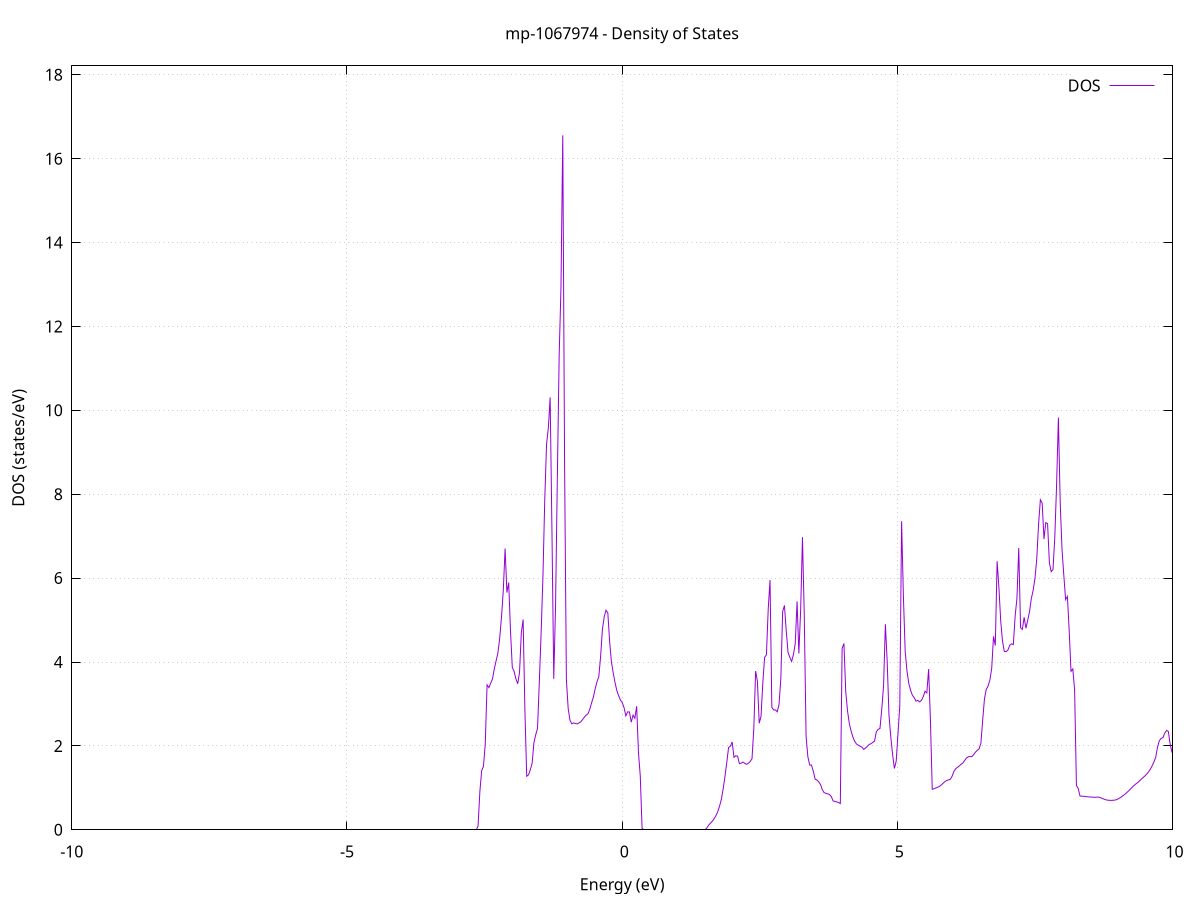 set title 'mp-1067974 - Density of States'
set xlabel 'Energy (eV)'
set ylabel 'DOS (states/eV)'
set grid
set xrange [-10:10]
set yrange [0:18.213]
set xzeroaxis lt -1
set terminal png size 800,600
set output 'mp-1067974_dos_gnuplot.png'
plot '-' using 1:2 with lines title 'DOS'
-48.038900 0.000000
-48.006100 0.000000
-47.973400 0.000000
-47.940600 0.000000
-47.907900 0.000000
-47.875100 0.000000
-47.842400 0.000000
-47.809600 0.000000
-47.776900 0.000000
-47.744100 0.000000
-47.711400 0.000000
-47.678600 0.000000
-47.645900 0.000000
-47.613100 0.000000
-47.580400 0.000000
-47.547600 0.000000
-47.514900 0.000000
-47.482200 0.000000
-47.449400 0.000000
-47.416700 0.000000
-47.383900 0.000000
-47.351200 0.000000
-47.318400 0.000000
-47.285700 0.000000
-47.252900 0.000000
-47.220200 0.000000
-47.187400 0.000000
-47.154700 0.000000
-47.121900 0.000000
-47.089200 0.000000
-47.056400 0.000000
-47.023700 0.000000
-46.990900 0.000000
-46.958200 0.000000
-46.925400 0.000000
-46.892700 0.000000
-46.859900 0.000000
-46.827200 0.000000
-46.794500 0.000000
-46.761700 0.000000
-46.729000 0.000000
-46.696200 0.000000
-46.663500 0.000000
-46.630700 0.000000
-46.598000 0.000000
-46.565200 0.000000
-46.532500 0.000000
-46.499700 0.000000
-46.467000 0.000000
-46.434200 0.000000
-46.401500 0.000000
-46.368700 0.000000
-46.336000 0.000000
-46.303200 0.000000
-46.270500 0.000000
-46.237700 0.000000
-46.205000 0.000000
-46.172200 0.000000
-46.139500 0.000000
-46.106800 0.000000
-46.074000 0.000000
-46.041300 0.000000
-46.008500 0.000000
-45.975800 0.000000
-45.943000 0.000000
-45.910300 0.000000
-45.877500 0.000000
-45.844800 0.000000
-45.812000 0.000000
-45.779300 0.000000
-45.746500 0.000000
-45.713800 0.000000
-45.681000 0.000000
-45.648300 0.000000
-45.615500 0.000000
-45.582800 0.000000
-45.550000 0.000000
-45.517300 0.000000
-45.484600 0.000000
-45.451800 0.000000
-45.419100 0.000000
-45.386300 0.000000
-45.353600 0.000000
-45.320800 0.000000
-45.288100 0.000000
-45.255300 0.000000
-45.222600 0.000000
-45.189800 0.000000
-45.157100 0.000000
-45.124300 0.000000
-45.091600 0.000000
-45.058800 10.025800
-45.026100 15.342200
-44.993300 30.755200
-44.960600 919.471900
-44.927800 0.000000
-44.895100 0.000000
-44.862300 0.000000
-44.829600 0.000000
-44.796900 0.000000
-44.764100 0.000000
-44.731400 0.000000
-44.698600 0.000000
-44.665900 0.000000
-44.633100 0.000000
-44.600400 0.000000
-44.567600 0.000000
-44.534900 0.000000
-44.502100 0.000000
-44.469400 0.000000
-44.436600 0.000000
-44.403900 0.000000
-44.371100 0.000000
-44.338400 0.000000
-44.305600 0.000000
-44.272900 0.000000
-44.240100 0.000000
-44.207400 0.000000
-44.174600 0.000000
-44.141900 0.000000
-44.109200 0.000000
-44.076400 0.000000
-44.043700 0.000000
-44.010900 0.000000
-43.978200 0.000000
-43.945400 0.000000
-43.912700 0.000000
-43.879900 0.000000
-43.847200 0.000000
-43.814400 0.000000
-43.781700 0.000000
-43.748900 0.000000
-43.716200 0.000000
-43.683400 0.000000
-43.650700 0.000000
-43.617900 0.000000
-43.585200 0.000000
-43.552400 0.000000
-43.519700 0.000000
-43.486900 0.000000
-43.454200 0.000000
-43.421500 0.000000
-43.388700 0.000000
-43.356000 0.000000
-43.323200 0.000000
-43.290500 0.000000
-43.257700 0.000000
-43.225000 0.000000
-43.192200 0.000000
-43.159500 0.000000
-43.126700 0.000000
-43.094000 0.000000
-43.061200 0.000000
-43.028500 0.000000
-42.995700 0.000000
-42.963000 0.000000
-42.930200 0.000000
-42.897500 0.000000
-42.864700 0.000000
-42.832000 0.000000
-42.799200 0.000000
-42.766500 0.000000
-42.733800 0.000000
-42.701000 0.000000
-42.668300 0.000000
-42.635500 0.000000
-42.602800 0.000000
-42.570000 0.000000
-42.537300 0.000000
-42.504500 0.000000
-42.471800 0.000000
-42.439000 0.000000
-42.406300 0.000000
-42.373500 0.000000
-42.340800 0.000000
-42.308000 0.000000
-42.275300 0.000000
-42.242500 0.000000
-42.209800 0.000000
-42.177000 0.000000
-42.144300 0.000000
-42.111500 0.000000
-42.078800 0.000000
-42.046100 0.000000
-42.013300 0.000000
-41.980600 0.000000
-41.947800 0.000000
-41.915100 0.000000
-41.882300 0.000000
-41.849600 0.000000
-41.816800 0.000000
-41.784100 0.000000
-41.751300 0.000000
-41.718600 0.000000
-41.685800 0.000000
-41.653100 0.000000
-41.620300 0.000000
-41.587600 0.000000
-41.554800 0.000000
-41.522100 0.000000
-41.489300 0.000000
-41.456600 0.000000
-41.423900 0.000000
-41.391100 0.000000
-41.358400 0.000000
-41.325600 0.000000
-41.292900 0.000000
-41.260100 0.000000
-41.227400 0.000000
-41.194600 0.000000
-41.161900 0.000000
-41.129100 0.000000
-41.096400 0.000000
-41.063600 0.000000
-41.030900 0.000000
-40.998100 0.000000
-40.965400 0.000000
-40.932600 0.000000
-40.899900 0.000000
-40.867100 0.000000
-40.834400 0.000000
-40.801600 0.000000
-40.768900 0.000000
-40.736200 0.000000
-40.703400 0.000000
-40.670700 0.000000
-40.637900 0.000000
-40.605200 0.000000
-40.572400 0.000000
-40.539700 0.000000
-40.506900 0.000000
-40.474200 0.000000
-40.441400 0.000000
-40.408700 0.000000
-40.375900 0.000000
-40.343200 0.000000
-40.310400 0.000000
-40.277700 0.000000
-40.244900 0.000000
-40.212200 0.000000
-40.179400 0.000000
-40.146700 0.000000
-40.113900 0.000000
-40.081200 0.000000
-40.048500 0.000000
-40.015700 0.000000
-39.983000 0.000000
-39.950200 0.000000
-39.917500 0.000000
-39.884700 0.000000
-39.852000 0.000000
-39.819200 0.000000
-39.786500 0.000000
-39.753700 0.000000
-39.721000 0.000000
-39.688200 0.000000
-39.655500 0.000000
-39.622700 0.000000
-39.590000 0.000000
-39.557200 0.000000
-39.524500 0.000000
-39.491700 0.000000
-39.459000 0.000000
-39.426200 0.000000
-39.393500 0.000000
-39.360800 0.000000
-39.328000 0.000000
-39.295300 0.000000
-39.262500 0.000000
-39.229800 0.000000
-39.197000 0.000000
-39.164300 0.000000
-39.131500 0.000000
-39.098800 0.000000
-39.066000 0.000000
-39.033300 0.000000
-39.000500 0.000000
-38.967800 0.000000
-38.935000 0.000000
-38.902300 0.000000
-38.869500 0.000000
-38.836800 0.000000
-38.804000 0.000000
-38.771300 0.000000
-38.738500 0.000000
-38.705800 0.000000
-38.673100 0.000000
-38.640300 0.000000
-38.607600 0.000000
-38.574800 0.000000
-38.542100 0.000000
-38.509300 0.000000
-38.476600 0.000000
-38.443800 0.000000
-38.411100 0.000000
-38.378300 0.000000
-38.345600 0.000000
-38.312800 0.000000
-38.280100 0.000000
-38.247300 0.000000
-38.214600 0.000000
-38.181800 0.000000
-38.149100 0.000000
-38.116300 0.000000
-38.083600 0.000000
-38.050900 0.000000
-38.018100 0.000000
-37.985400 0.000000
-37.952600 0.000000
-37.919900 0.000000
-37.887100 0.000000
-37.854400 0.000000
-37.821600 0.000000
-37.788900 0.000000
-37.756100 0.000000
-37.723400 0.000000
-37.690600 0.000000
-37.657900 0.000000
-37.625100 0.000000
-37.592400 0.000000
-37.559600 0.000000
-37.526900 0.000000
-37.494100 0.000000
-37.461400 0.000000
-37.428600 0.000000
-37.395900 0.000000
-37.363200 0.000000
-37.330400 0.000000
-37.297700 0.000000
-37.264900 0.000000
-37.232200 0.000000
-37.199400 0.000000
-37.166700 0.000000
-37.133900 0.000000
-37.101200 0.000000
-37.068400 0.000000
-37.035700 0.000000
-37.002900 0.000000
-36.970200 0.000000
-36.937400 0.000000
-36.904700 0.000000
-36.871900 0.000000
-36.839200 0.000000
-36.806400 0.000000
-36.773700 0.000000
-36.740900 0.000000
-36.708200 0.000000
-36.675500 0.000000
-36.642700 0.000000
-36.610000 0.000000
-36.577200 0.000000
-36.544500 0.000000
-36.511700 0.000000
-36.479000 0.000000
-36.446200 0.000000
-36.413500 0.000000
-36.380700 0.000000
-36.348000 0.000000
-36.315200 0.000000
-36.282500 0.000000
-36.249700 0.000000
-36.217000 0.000000
-36.184200 0.000000
-36.151500 0.000000
-36.118700 0.000000
-36.086000 0.000000
-36.053200 0.000000
-36.020500 0.000000
-35.987800 0.000000
-35.955000 0.000000
-35.922300 0.000000
-35.889500 0.000000
-35.856800 0.000000
-35.824000 0.000000
-35.791300 0.000000
-35.758500 0.000000
-35.725800 0.000000
-35.693000 0.000000
-35.660300 0.000000
-35.627500 0.000000
-35.594800 0.000000
-35.562000 0.000000
-35.529300 0.000000
-35.496500 0.000000
-35.463800 0.000000
-35.431000 0.000000
-35.398300 0.000000
-35.365500 0.000000
-35.332800 0.000000
-35.300100 0.000000
-35.267300 0.000000
-35.234600 0.000000
-35.201800 0.000000
-35.169100 0.000000
-35.136300 0.000000
-35.103600 0.000000
-35.070800 0.000000
-35.038100 0.000000
-35.005300 0.000000
-34.972600 0.000000
-34.939800 0.000000
-34.907100 0.000000
-34.874300 0.000000
-34.841600 0.000000
-34.808800 0.000000
-34.776100 0.000000
-34.743300 0.000000
-34.710600 0.000000
-34.677800 0.000000
-34.645100 0.000000
-34.612400 0.000000
-34.579600 0.000000
-34.546900 0.000000
-34.514100 0.000000
-34.481400 0.000000
-34.448600 0.000000
-34.415900 0.000000
-34.383100 0.000000
-34.350400 0.000000
-34.317600 0.000000
-34.284900 0.000000
-34.252100 0.000000
-34.219400 0.000000
-34.186600 0.000000
-34.153900 0.000000
-34.121100 0.000000
-34.088400 0.000000
-34.055600 0.000000
-34.022900 0.000000
-33.990200 0.000000
-33.957400 0.000000
-33.924700 0.000000
-33.891900 0.000000
-33.859200 0.000000
-33.826400 0.000000
-33.793700 0.000000
-33.760900 0.000000
-33.728200 0.000000
-33.695400 0.000000
-33.662700 0.000000
-33.629900 0.000000
-33.597200 0.000000
-33.564400 0.000000
-33.531700 0.000000
-33.498900 0.000000
-33.466200 0.000000
-33.433400 0.000000
-33.400700 0.000000
-33.367900 0.000000
-33.335200 0.000000
-33.302500 0.000000
-33.269700 0.000000
-33.237000 0.000000
-33.204200 0.000000
-33.171500 0.000000
-33.138700 0.000000
-33.106000 0.000000
-33.073200 0.000000
-33.040500 0.000000
-33.007700 0.000000
-32.975000 0.000000
-32.942200 0.000000
-32.909500 0.000000
-32.876700 0.000000
-32.844000 0.000000
-32.811200 0.000000
-32.778500 0.000000
-32.745700 0.000000
-32.713000 0.000000
-32.680200 0.000000
-32.647500 0.000000
-32.614800 0.000000
-32.582000 0.000000
-32.549300 0.000000
-32.516500 0.000000
-32.483800 0.000000
-32.451000 0.000000
-32.418300 0.000000
-32.385500 0.000000
-32.352800 0.000000
-32.320000 0.000000
-32.287300 0.000000
-32.254500 0.000000
-32.221800 0.000000
-32.189000 0.000000
-32.156300 0.000000
-32.123500 0.000000
-32.090800 0.000000
-32.058000 0.000000
-32.025300 0.000000
-31.992500 0.000000
-31.959800 0.000000
-31.927100 0.000000
-31.894300 0.000000
-31.861600 0.000000
-31.828800 0.000000
-31.796100 0.000000
-31.763300 0.000000
-31.730600 0.000000
-31.697800 0.000000
-31.665100 0.000000
-31.632300 0.000000
-31.599600 0.000000
-31.566800 0.000000
-31.534100 0.000000
-31.501300 0.000000
-31.468600 0.000000
-31.435800 0.000000
-31.403100 0.000000
-31.370300 0.000000
-31.337600 0.000000
-31.304800 0.000000
-31.272100 0.000000
-31.239400 0.000000
-31.206600 0.000000
-31.173900 0.000000
-31.141100 0.000000
-31.108400 0.000000
-31.075600 0.000000
-31.042900 0.000000
-31.010100 0.000000
-30.977400 0.000000
-30.944600 0.000000
-30.911900 0.000000
-30.879100 0.000000
-30.846400 0.000000
-30.813600 0.000000
-30.780900 0.000000
-30.748100 0.000000
-30.715400 0.000000
-30.682600 0.000000
-30.649900 0.000000
-30.617100 0.000000
-30.584400 0.000000
-30.551700 0.000000
-30.518900 0.000000
-30.486200 0.000000
-30.453400 0.000000
-30.420700 0.000000
-30.387900 0.000000
-30.355200 0.000000
-30.322400 0.000000
-30.289700 0.000000
-30.256900 0.000000
-30.224200 0.000000
-30.191400 0.000000
-30.158700 0.000000
-30.125900 0.000000
-30.093200 0.000000
-30.060400 0.000000
-30.027700 0.000000
-29.994900 0.000000
-29.962200 0.000000
-29.929500 0.000000
-29.896700 0.000000
-29.864000 0.000000
-29.831200 0.000000
-29.798500 0.000000
-29.765700 0.000000
-29.733000 0.000000
-29.700200 0.000000
-29.667500 0.000000
-29.634700 0.000000
-29.602000 0.000000
-29.569200 0.000000
-29.536500 0.000000
-29.503700 0.000000
-29.471000 0.000000
-29.438200 0.000000
-29.405500 0.000000
-29.372700 0.000000
-29.340000 0.000000
-29.307200 0.000000
-29.274500 0.000000
-29.241800 0.000000
-29.209000 0.000000
-29.176300 0.000000
-29.143500 0.000000
-29.110800 0.000000
-29.078000 0.000000
-29.045300 0.000000
-29.012500 0.000000
-28.979800 0.000000
-28.947000 0.000000
-28.914300 0.000000
-28.881500 0.000000
-28.848800 0.000000
-28.816000 0.000000
-28.783300 0.000000
-28.750500 0.000000
-28.717800 0.000000
-28.685000 0.000000
-28.652300 0.000000
-28.619500 0.000000
-28.586800 0.000000
-28.554100 0.000000
-28.521300 0.000000
-28.488600 0.000000
-28.455800 0.000000
-28.423100 0.000000
-28.390300 0.000000
-28.357600 0.000000
-28.324800 0.000000
-28.292100 0.000000
-28.259300 0.000000
-28.226600 0.000000
-28.193800 0.000000
-28.161100 0.000000
-28.128300 0.000000
-28.095600 0.000000
-28.062800 0.000000
-28.030100 0.000000
-27.997300 0.000000
-27.964600 0.000000
-27.931800 0.000000
-27.899100 0.000000
-27.866400 0.000000
-27.833600 0.000000
-27.800900 0.000000
-27.768100 0.000000
-27.735400 0.000000
-27.702600 0.000000
-27.669900 0.000000
-27.637100 0.000000
-27.604400 0.000000
-27.571600 0.000000
-27.538900 0.000000
-27.506100 0.000000
-27.473400 0.000000
-27.440600 0.000000
-27.407900 0.000000
-27.375100 0.000000
-27.342400 0.000000
-27.309600 0.000000
-27.276900 0.000000
-27.244100 0.000000
-27.211400 0.000000
-27.178700 0.000000
-27.145900 0.000000
-27.113200 0.000000
-27.080400 0.000000
-27.047700 0.000000
-27.014900 0.000000
-26.982200 0.000000
-26.949400 0.000000
-26.916700 0.000000
-26.883900 0.000000
-26.851200 0.000000
-26.818400 0.000000
-26.785700 0.000000
-26.752900 0.000000
-26.720200 0.000000
-26.687400 0.000000
-26.654700 0.000000
-26.621900 0.000000
-26.589200 0.000000
-26.556400 0.000000
-26.523700 0.000000
-26.491000 0.000000
-26.458200 0.000000
-26.425500 0.000000
-26.392700 0.000000
-26.360000 0.000000
-26.327200 0.000000
-26.294500 0.000000
-26.261700 0.000000
-26.229000 0.000000
-26.196200 0.000000
-26.163500 0.000000
-26.130700 0.000000
-26.098000 0.000000
-26.065200 0.000000
-26.032500 0.000000
-25.999700 0.000000
-25.967000 0.000000
-25.934200 0.000000
-25.901500 0.000000
-25.868800 0.000000
-25.836000 0.000000
-25.803300 0.000000
-25.770500 0.000000
-25.737800 0.000000
-25.705000 0.000000
-25.672300 0.000000
-25.639500 0.000000
-25.606800 0.000000
-25.574000 0.000000
-25.541300 0.000000
-25.508500 0.000000
-25.475800 0.000000
-25.443000 0.000000
-25.410300 0.000000
-25.377500 0.000000
-25.344800 0.000000
-25.312000 0.000000
-25.279300 0.000000
-25.246500 0.000000
-25.213800 0.000000
-25.181100 0.000000
-25.148300 0.000000
-25.115600 0.000000
-25.082800 0.000000
-25.050100 0.000000
-25.017300 0.000000
-24.984600 0.000000
-24.951800 0.000000
-24.919100 0.000000
-24.886300 0.000000
-24.853600 0.000000
-24.820800 0.000000
-24.788100 0.000000
-24.755300 0.000000
-24.722600 0.000000
-24.689800 0.000000
-24.657100 0.000000
-24.624300 0.000000
-24.591600 0.000000
-24.558800 0.000000
-24.526100 0.000000
-24.493400 0.000000
-24.460600 0.000000
-24.427900 0.000000
-24.395100 0.000000
-24.362400 0.000000
-24.329600 0.000000
-24.296900 0.000000
-24.264100 0.000000
-24.231400 0.000000
-24.198600 0.000000
-24.165900 0.000000
-24.133100 0.000000
-24.100400 0.000000
-24.067600 0.000000
-24.034900 0.000000
-24.002100 0.000000
-23.969400 0.000000
-23.936600 0.000000
-23.903900 0.000000
-23.871100 0.000000
-23.838400 0.000000
-23.805700 0.000000
-23.772900 0.000000
-23.740200 0.000000
-23.707400 0.000000
-23.674700 0.000000
-23.641900 0.000000
-23.609200 0.000000
-23.576400 0.000000
-23.543700 0.000000
-23.510900 0.000000
-23.478200 0.000000
-23.445400 11.509600
-23.412700 22.557800
-23.379900 36.144000
-23.347200 8.795400
-23.314400 4.748500
-23.281700 4.839000
-23.248900 5.135100
-23.216200 6.779000
-23.183400 12.828900
-23.150700 21.912300
-23.118000 11.729900
-23.085200 18.019300
-23.052500 23.594100
-23.019700 18.802800
-22.987000 38.468500
-22.954200 44.087700
-22.921500 15.418700
-22.888700 10.160300
-22.856000 7.617100
-22.823200 0.000000
-22.790500 0.000000
-22.757700 0.000000
-22.725000 0.000000
-22.692200 0.000000
-22.659500 0.000000
-22.626700 0.000000
-22.594000 0.000000
-22.561200 0.000000
-22.528500 0.000000
-22.495700 0.000000
-22.463000 0.000000
-22.430300 0.000000
-22.397500 0.000000
-22.364800 0.000000
-22.332000 0.000000
-22.299300 0.000000
-22.266500 0.000000
-22.233800 0.000000
-22.201000 0.000000
-22.168300 0.000000
-22.135500 0.000000
-22.102800 0.000000
-22.070000 0.000000
-22.037300 0.000000
-22.004500 0.000000
-21.971800 0.000000
-21.939000 0.000000
-21.906300 0.000000
-21.873500 0.000000
-21.840800 0.000000
-21.808100 0.000000
-21.775300 0.000000
-21.742600 0.000000
-21.709800 0.000000
-21.677100 0.000000
-21.644300 0.000000
-21.611600 0.000000
-21.578800 0.000000
-21.546100 0.000000
-21.513300 0.000000
-21.480600 0.000000
-21.447800 0.000000
-21.415100 0.000000
-21.382300 0.000000
-21.349600 0.000000
-21.316800 0.000000
-21.284100 0.000000
-21.251300 0.000000
-21.218600 0.000000
-21.185800 0.000000
-21.153100 0.000000
-21.120400 0.000000
-21.087600 0.000000
-21.054900 0.000000
-21.022100 0.000000
-20.989400 0.000000
-20.956600 0.000000
-20.923900 0.000000
-20.891100 0.000000
-20.858400 0.000000
-20.825600 0.000000
-20.792900 0.000000
-20.760100 0.000000
-20.727400 0.000000
-20.694600 0.000000
-20.661900 0.000000
-20.629100 0.000000
-20.596400 0.000000
-20.563600 0.000000
-20.530900 0.000000
-20.498100 0.000000
-20.465400 0.000000
-20.432700 0.000000
-20.399900 0.000000
-20.367200 0.000000
-20.334400 0.000000
-20.301700 0.000000
-20.268900 0.000000
-20.236200 0.000000
-20.203400 0.000000
-20.170700 0.000000
-20.137900 0.000000
-20.105200 0.000000
-20.072400 0.000000
-20.039700 0.000000
-20.006900 0.000000
-19.974200 0.000000
-19.941400 0.000000
-19.908700 0.000000
-19.875900 0.000000
-19.843200 0.000000
-19.810400 0.000000
-19.777700 0.000000
-19.745000 0.000000
-19.712200 0.000000
-19.679500 0.000000
-19.646700 0.000000
-19.614000 0.000000
-19.581200 0.000000
-19.548500 0.000000
-19.515700 0.000000
-19.483000 0.000000
-19.450200 0.000000
-19.417500 0.000000
-19.384700 0.000000
-19.352000 0.000000
-19.319200 0.000000
-19.286500 0.000000
-19.253700 0.000000
-19.221000 0.000000
-19.188200 0.000000
-19.155500 0.000000
-19.122700 0.000000
-19.090000 0.000000
-19.057300 0.000000
-19.024500 0.000000
-18.991800 0.000000
-18.959000 0.000000
-18.926300 0.000000
-18.893500 0.000000
-18.860800 0.000000
-18.828000 0.000000
-18.795300 0.000000
-18.762500 0.000000
-18.729800 0.000000
-18.697000 0.000000
-18.664300 0.000000
-18.631500 0.000000
-18.598800 0.000000
-18.566000 0.000000
-18.533300 0.000000
-18.500500 0.000000
-18.467800 0.000000
-18.435000 0.000000
-18.402300 0.000000
-18.369600 0.000000
-18.336800 0.000000
-18.304100 0.000000
-18.271300 0.000000
-18.238600 0.000000
-18.205800 0.000000
-18.173100 0.000000
-18.140300 0.000000
-18.107600 0.000000
-18.074800 0.000000
-18.042100 0.000000
-18.009300 0.000000
-17.976600 0.000000
-17.943800 0.000000
-17.911100 0.000000
-17.878300 0.000000
-17.845600 0.000000
-17.812800 0.000000
-17.780100 0.000000
-17.747400 0.000000
-17.714600 0.000000
-17.681900 0.000000
-17.649100 0.000000
-17.616400 0.000000
-17.583600 0.000000
-17.550900 0.000000
-17.518100 0.000000
-17.485400 0.000000
-17.452600 0.000000
-17.419900 0.000000
-17.387100 0.000000
-17.354400 0.000000
-17.321600 0.000000
-17.288900 0.000000
-17.256100 0.000000
-17.223400 0.000000
-17.190600 0.000000
-17.157900 0.000000
-17.125100 0.000000
-17.092400 0.000000
-17.059700 0.000000
-17.026900 0.000000
-16.994200 0.000000
-16.961400 0.000000
-16.928700 0.000000
-16.895900 0.000000
-16.863200 0.000000
-16.830400 0.000000
-16.797700 0.000000
-16.764900 0.000000
-16.732200 0.000000
-16.699400 0.000000
-16.666700 0.000000
-16.633900 0.000000
-16.601200 0.000000
-16.568400 0.000000
-16.535700 0.000000
-16.502900 0.000000
-16.470200 0.000000
-16.437400 0.000000
-16.404700 0.000000
-16.372000 0.000000
-16.339200 0.000000
-16.306500 0.000000
-16.273700 0.000000
-16.241000 0.000000
-16.208200 0.000000
-16.175500 0.000000
-16.142700 0.000000
-16.110000 0.000000
-16.077200 0.000000
-16.044500 0.000000
-16.011700 0.000000
-15.979000 0.000000
-15.946200 0.000000
-15.913500 0.000000
-15.880700 0.000000
-15.848000 0.000000
-15.815200 0.000000
-15.782500 0.000000
-15.749700 0.000000
-15.717000 0.000000
-15.684300 0.000000
-15.651500 0.000000
-15.618800 0.000000
-15.586000 0.000000
-15.553300 0.000000
-15.520500 0.000000
-15.487800 0.000000
-15.455000 0.000000
-15.422300 0.000000
-15.389500 0.000000
-15.356800 0.000000
-15.324000 0.000000
-15.291300 0.000000
-15.258500 0.000000
-15.225800 0.000000
-15.193000 0.000000
-15.160300 0.000000
-15.127500 0.000000
-15.094800 0.000000
-15.062000 0.000000
-15.029300 0.000000
-14.996600 0.000000
-14.963800 0.000000
-14.931100 0.000000
-14.898300 0.000000
-14.865600 0.000000
-14.832800 0.000000
-14.800100 0.000000
-14.767300 0.000000
-14.734600 0.000000
-14.701800 0.000000
-14.669100 0.000000
-14.636300 0.000000
-14.603600 0.000000
-14.570800 0.000000
-14.538100 0.000000
-14.505300 0.000000
-14.472600 0.000000
-14.439800 0.000000
-14.407100 0.000000
-14.374300 0.000000
-14.341600 0.000000
-14.308900 0.000000
-14.276100 0.000000
-14.243400 0.000000
-14.210600 0.000000
-14.177900 0.000000
-14.145100 0.000000
-14.112400 0.000000
-14.079600 0.000000
-14.046900 0.000000
-14.014100 0.000000
-13.981400 0.000000
-13.948600 0.000000
-13.915900 0.000000
-13.883100 0.000000
-13.850400 0.000000
-13.817600 0.000000
-13.784900 0.000000
-13.752100 0.000000
-13.719400 0.000000
-13.686700 0.000000
-13.653900 0.000000
-13.621200 0.000000
-13.588400 0.000000
-13.555700 0.000000
-13.522900 0.000000
-13.490200 0.000000
-13.457400 0.000000
-13.424700 0.000000
-13.391900 0.000000
-13.359200 0.000000
-13.326400 0.000000
-13.293700 0.000000
-13.260900 0.000000
-13.228200 0.000000
-13.195400 0.000000
-13.162700 0.000000
-13.129900 0.000000
-13.097200 0.000000
-13.064400 0.082700
-13.031700 1.345600
-12.999000 1.365800
-12.966200 2.055300
-12.933500 2.871500
-12.900700 2.970700
-12.868000 3.146700
-12.835200 3.251300
-12.802500 3.446500
-12.769700 3.597700
-12.737000 3.803200
-12.704200 4.043100
-12.671500 4.323800
-12.638700 4.640800
-12.606000 5.095400
-12.573200 5.548100
-12.540500 6.221000
-12.507700 7.290000
-12.475000 8.818100
-12.442200 12.725300
-12.409500 16.964300
-12.376700 12.272300
-12.344000 9.802500
-12.311300 0.000000
-12.278500 0.000000
-12.245800 0.000000
-12.213000 0.000000
-12.180300 0.000000
-12.147500 0.000000
-12.114800 0.000000
-12.082000 0.000000
-12.049300 0.000000
-12.016500 0.000000
-11.983800 0.000000
-11.951000 0.000000
-11.918300 0.000000
-11.885500 0.000000
-11.852800 0.000000
-11.820000 0.000000
-11.787300 0.000000
-11.754500 0.000000
-11.721800 0.000000
-11.689000 0.000000
-11.656300 0.000000
-11.623600 0.000000
-11.590800 0.000000
-11.558100 0.000000
-11.525300 0.000000
-11.492600 0.000000
-11.459800 0.000000
-11.427100 0.000000
-11.394300 0.000000
-11.361600 0.000000
-11.328800 0.000000
-11.296100 0.000000
-11.263300 0.000000
-11.230600 0.000000
-11.197800 0.000000
-11.165100 0.000000
-11.132300 0.000000
-11.099600 0.000000
-11.066800 0.000000
-11.034100 0.000000
-11.001300 0.000000
-10.968600 0.000000
-10.935900 0.000000
-10.903100 0.000000
-10.870400 0.000000
-10.837600 0.000000
-10.804900 0.000000
-10.772100 0.000000
-10.739400 0.000000
-10.706600 0.000000
-10.673900 0.000000
-10.641100 0.000000
-10.608400 0.000000
-10.575600 0.000000
-10.542900 0.000000
-10.510100 0.000000
-10.477400 0.000000
-10.444600 0.000000
-10.411900 0.000000
-10.379100 0.000000
-10.346400 0.000000
-10.313600 0.000000
-10.280900 0.000000
-10.248200 0.000000
-10.215400 0.000000
-10.182700 0.000000
-10.149900 0.000000
-10.117200 0.000000
-10.084400 0.000000
-10.051700 0.000000
-10.018900 0.000000
-9.986200 0.000000
-9.953400 0.000000
-9.920700 0.000000
-9.887900 0.000000
-9.855200 0.000000
-9.822400 0.000000
-9.789700 0.000000
-9.756900 0.000000
-9.724200 0.000000
-9.691400 0.000000
-9.658700 0.000000
-9.626000 0.000000
-9.593200 0.000000
-9.560500 0.000000
-9.527700 0.000000
-9.495000 0.000000
-9.462200 0.000000
-9.429500 0.000000
-9.396700 0.000000
-9.364000 0.000000
-9.331200 0.000000
-9.298500 0.000000
-9.265700 0.000000
-9.233000 0.000000
-9.200200 0.000000
-9.167500 0.000000
-9.134700 0.000000
-9.102000 0.000000
-9.069200 0.000000
-9.036500 0.000000
-9.003700 0.000000
-8.971000 0.000000
-8.938300 0.000000
-8.905500 0.000000
-8.872800 0.000000
-8.840000 0.000000
-8.807300 0.000000
-8.774500 0.000000
-8.741800 0.000000
-8.709000 0.000000
-8.676300 0.000000
-8.643500 0.000000
-8.610800 0.000000
-8.578000 0.000000
-8.545300 0.000000
-8.512500 0.000000
-8.479800 0.000000
-8.447000 0.000000
-8.414300 0.000000
-8.381500 0.000000
-8.348800 0.000000
-8.316000 0.000000
-8.283300 0.000000
-8.250600 0.000000
-8.217800 0.000000
-8.185100 0.000000
-8.152300 0.000000
-8.119600 0.000000
-8.086800 0.000000
-8.054100 0.000000
-8.021300 0.000000
-7.988600 0.000000
-7.955800 0.000000
-7.923100 0.000000
-7.890300 0.000000
-7.857600 0.000000
-7.824800 0.000000
-7.792100 0.000000
-7.759300 0.000000
-7.726600 0.000000
-7.693800 0.000000
-7.661100 0.000000
-7.628300 0.000000
-7.595600 0.000000
-7.562900 0.000000
-7.530100 0.000000
-7.497400 0.000000
-7.464600 0.000000
-7.431900 0.000000
-7.399100 0.000000
-7.366400 0.000000
-7.333600 0.000000
-7.300900 0.000000
-7.268100 0.000000
-7.235400 0.000000
-7.202600 0.000000
-7.169900 0.000000
-7.137100 0.000000
-7.104400 0.000000
-7.071600 0.000000
-7.038900 0.000000
-7.006100 0.000000
-6.973400 0.000000
-6.940600 0.000000
-6.907900 0.000000
-6.875200 0.000000
-6.842400 0.000000
-6.809700 0.000000
-6.776900 0.000000
-6.744200 0.000000
-6.711400 0.000000
-6.678700 0.000000
-6.645900 0.000000
-6.613200 0.000000
-6.580400 0.000000
-6.547700 0.000000
-6.514900 0.000000
-6.482200 0.000000
-6.449400 0.000000
-6.416700 0.000000
-6.383900 0.000000
-6.351200 0.000000
-6.318400 0.000000
-6.285700 0.000000
-6.252900 0.000000
-6.220200 0.000000
-6.187500 0.000000
-6.154700 0.000000
-6.122000 0.000000
-6.089200 0.000000
-6.056500 0.000000
-6.023700 0.000000
-5.991000 0.000000
-5.958200 0.000000
-5.925500 0.000000
-5.892700 0.000000
-5.860000 0.000000
-5.827200 0.000000
-5.794500 0.000000
-5.761700 0.000000
-5.729000 0.000000
-5.696200 0.000000
-5.663500 0.000000
-5.630700 0.000000
-5.598000 0.000000
-5.565300 0.000000
-5.532500 0.000000
-5.499800 0.000000
-5.467000 0.000000
-5.434300 0.000000
-5.401500 0.000000
-5.368800 0.000000
-5.336000 0.000000
-5.303300 0.000000
-5.270500 0.000000
-5.237800 0.000000
-5.205000 0.000000
-5.172300 0.000000
-5.139500 0.000000
-5.106800 0.000000
-5.074000 0.000000
-5.041300 0.000000
-5.008500 0.000000
-4.975800 0.000000
-4.943000 0.000000
-4.910300 0.000000
-4.877600 0.000000
-4.844800 0.000000
-4.812100 0.000000
-4.779300 0.000000
-4.746600 0.000000
-4.713800 0.000000
-4.681100 0.000000
-4.648300 0.000000
-4.615600 0.000000
-4.582800 0.000000
-4.550100 0.000000
-4.517300 0.000000
-4.484600 0.000000
-4.451800 0.000000
-4.419100 0.000000
-4.386300 0.000000
-4.353600 0.000000
-4.320800 0.000000
-4.288100 0.000000
-4.255300 0.000000
-4.222600 0.000000
-4.189900 0.000000
-4.157100 0.000000
-4.124400 0.000000
-4.091600 0.000000
-4.058900 0.000000
-4.026100 0.000000
-3.993400 0.000000
-3.960600 0.000000
-3.927900 0.000000
-3.895100 0.000000
-3.862400 0.000000
-3.829600 0.000000
-3.796900 0.000000
-3.764100 0.000000
-3.731400 0.000000
-3.698600 0.000000
-3.665900 0.000000
-3.633100 0.000000
-3.600400 0.000000
-3.567600 0.000000
-3.534900 0.000000
-3.502200 0.000000
-3.469400 0.000000
-3.436700 0.000000
-3.403900 0.000000
-3.371200 0.000000
-3.338400 0.000000
-3.305700 0.000000
-3.272900 0.000000
-3.240200 0.000000
-3.207400 0.000000
-3.174700 0.000000
-3.141900 0.000000
-3.109200 0.000000
-3.076400 0.000000
-3.043700 0.000000
-3.010900 0.000000
-2.978200 0.000000
-2.945400 0.000000
-2.912700 0.000000
-2.879900 0.000000
-2.847200 0.000000
-2.814500 0.000000
-2.781700 0.000000
-2.749000 0.000000
-2.716200 0.000000
-2.683500 0.000000
-2.650700 0.000000
-2.618000 0.090600
-2.585200 0.911500
-2.552500 1.408300
-2.519700 1.512300
-2.487000 2.052300
-2.454200 3.454500
-2.421500 3.388800
-2.388700 3.492800
-2.356000 3.597700
-2.323200 3.834100
-2.290500 4.025200
-2.257700 4.217000
-2.225000 4.563500
-2.192200 5.071200
-2.159500 5.713800
-2.126800 6.706600
-2.094000 5.655700
-2.061300 5.892900
-2.028500 4.732100
-1.995800 3.872600
-1.963000 3.776600
-1.930300 3.595600
-1.897500 3.481000
-1.864800 3.748900
-1.832000 4.698600
-1.799300 5.011800
-1.766500 2.819900
-1.733800 1.275800
-1.701000 1.309600
-1.668300 1.432000
-1.635500 1.585000
-1.602800 2.077600
-1.570000 2.267500
-1.537300 2.421700
-1.504600 3.542500
-1.471800 4.703300
-1.439100 6.037200
-1.406300 7.866000
-1.373600 9.188800
-1.340800 9.585900
-1.308100 10.307800
-1.275300 7.117200
-1.242600 3.597900
-1.209800 5.354300
-1.177100 8.430400
-1.144300 11.299900
-1.111600 12.916300
-1.078800 16.557000
-1.046100 8.765000
-1.013300 3.584500
-0.980600 2.890100
-0.947800 2.612400
-0.915100 2.527300
-0.882300 2.549300
-0.849600 2.533300
-0.816900 2.524400
-0.784100 2.547500
-0.751400 2.573700
-0.718600 2.628400
-0.685900 2.687200
-0.653100 2.733800
-0.620400 2.767100
-0.587600 2.873900
-0.554900 3.029200
-0.522100 3.166800
-0.489400 3.368200
-0.456600 3.527900
-0.423900 3.652500
-0.391100 4.134800
-0.358400 4.780800
-0.325600 5.081700
-0.292900 5.235300
-0.260100 5.169400
-0.227400 4.490200
-0.194600 3.998200
-0.161900 3.738800
-0.129200 3.509000
-0.096400 3.317300
-0.063700 3.196200
-0.030900 3.091800
0.001800 3.034700
0.034600 2.910700
0.067300 2.716900
0.100100 2.811000
0.132800 2.808600
0.165600 2.564600
0.198300 2.735800
0.231100 2.659000
0.263800 2.945700
0.296600 1.842200
0.329300 1.283800
0.362100 0.037600
0.394800 0.000000
0.427600 0.000000
0.460300 0.000000
0.493100 0.000000
0.525800 0.000000
0.558500 0.000000
0.591300 0.000000
0.624000 0.000000
0.656800 0.000000
0.689500 0.000000
0.722300 0.000000
0.755000 0.000000
0.787800 0.000000
0.820500 0.000000
0.853300 0.000000
0.886000 0.000000
0.918800 0.000000
0.951500 0.000000
0.984300 0.000000
1.017000 0.000000
1.049800 0.000000
1.082500 0.000000
1.115300 0.000000
1.148000 0.000000
1.180800 0.000000
1.213500 0.000000
1.246200 0.000000
1.279000 0.000000
1.311700 0.000000
1.344500 0.000000
1.377200 0.000000
1.410000 0.000000
1.442700 0.000000
1.475500 0.000000
1.508200 0.005700
1.541000 0.045900
1.573700 0.113900
1.606500 0.159700
1.639200 0.204100
1.672000 0.265800
1.704700 0.338800
1.737500 0.432000
1.770200 0.563800
1.803000 0.729100
1.835700 0.977900
1.868400 1.269500
1.901200 1.603900
1.933900 1.962400
1.966700 1.993100
1.999400 2.094300
2.032200 1.726600
2.064900 1.764800
2.097700 1.754400
2.130400 1.577400
2.163200 1.587200
2.195900 1.615000
2.228700 1.583300
2.261400 1.559400
2.294200 1.586700
2.326900 1.630700
2.359700 1.694600
2.392400 2.413400
2.425200 3.784300
2.457900 3.538500
2.490700 2.540000
2.523400 2.705500
2.556100 3.507200
2.588900 4.112200
2.621600 4.173500
2.654400 5.268500
2.687100 5.953700
2.719900 2.921900
2.752600 2.856700
2.785400 2.858300
2.818100 2.812600
2.850900 2.988200
2.883600 3.612400
2.916400 5.201800
2.949100 5.349800
2.981900 4.736400
3.014600 4.227500
3.047400 4.110200
3.080100 4.013600
3.112900 4.183500
3.145600 4.441500
3.178400 5.444000
3.211100 4.202800
3.243800 5.252700
3.276600 6.975100
3.309300 5.114000
3.342100 2.224900
3.374800 1.738300
3.407600 1.542500
3.440300 1.543100
3.473100 1.397000
3.505800 1.208400
3.538600 1.188100
3.571300 1.142400
3.604100 1.080000
3.636800 0.954700
3.669600 0.885200
3.702300 0.870700
3.735100 0.855900
3.767800 0.841300
3.800600 0.791700
3.833300 0.685600
3.866100 0.675100
3.898800 0.664700
3.931500 0.650600
3.964300 0.624000
3.997000 4.325000
4.029800 4.442500
4.062500 3.299300
4.095300 2.832500
4.128000 2.529000
4.160800 2.350700
4.193500 2.209200
4.226300 2.105800
4.259000 2.043600
4.291800 2.015400
4.324500 1.993000
4.357300 1.970600
4.390000 1.915000
4.422800 1.949500
4.455500 1.989200
4.488300 2.036200
4.521000 2.049300
4.553800 2.083500
4.586500 2.116000
4.619200 2.338100
4.652000 2.394500
4.684700 2.414500
4.717500 2.877700
4.750200 3.444200
4.783000 4.900200
4.815700 4.016200
4.848500 2.729700
4.881200 2.213200
4.914000 1.795000
4.946700 1.462300
4.979500 1.635400
5.012200 2.295800
5.045000 2.960200
5.077700 7.355900
5.110500 5.566100
5.143200 4.242100
5.176000 3.781100
5.208700 3.488100
5.241500 3.323500
5.274200 3.206100
5.306900 3.149400
5.339700 3.067300
5.372400 3.084100
5.405200 3.048300
5.437900 3.086200
5.470700 3.172600
5.503400 3.304000
5.536200 3.263000
5.568900 3.831000
5.601700 2.613400
5.634400 0.965300
5.667200 0.979900
5.699900 0.995900
5.732700 1.013900
5.765400 1.035400
5.798200 1.066900
5.830900 1.109700
5.863700 1.146900
5.896400 1.173200
5.929100 1.189200
5.961900 1.203400
5.994600 1.274200
6.027400 1.389300
6.060100 1.453800
6.092900 1.489000
6.125600 1.522100
6.158400 1.561400
6.191100 1.591800
6.223900 1.654300
6.256600 1.710900
6.289400 1.741000
6.322100 1.745200
6.354900 1.744200
6.387600 1.791900
6.420400 1.850300
6.453100 1.895500
6.485900 1.929500
6.518600 2.063900
6.551400 2.619500
6.584100 3.131700
6.616800 3.350700
6.649600 3.430100
6.682300 3.573100
6.715100 3.848500
6.747800 4.609900
6.780600 4.393800
6.813300 6.402400
6.846100 5.773600
6.878800 4.975300
6.911600 4.495700
6.944300 4.250100
6.977100 4.247300
7.009800 4.285100
7.042600 4.400100
7.075300 4.432700
7.108100 4.416200
7.140800 5.091700
7.173600 5.520900
7.206300 6.718100
7.239100 4.817500
7.271800 4.776400
7.304500 5.065800
7.337300 4.804500
7.370000 4.998500
7.402800 5.204300
7.435500 5.516000
7.468300 5.709500
7.501000 5.993300
7.533800 6.462300
7.566500 7.281200
7.599300 7.867700
7.632000 7.788000
7.664800 6.929500
7.697500 7.323100
7.730300 7.300400
7.763000 6.364800
7.795800 6.154300
7.828500 6.202600
7.861300 6.967300
7.894000 8.221600
7.926800 9.826800
7.959500 7.805300
7.992200 6.692100
8.025000 6.071800
8.057700 5.487300
8.090500 5.563500
8.123200 4.736200
8.156000 3.778100
8.188700 3.835000
8.221500 3.335800
8.254200 1.058100
8.287000 0.982100
8.319700 0.805100
8.352500 0.800900
8.385200 0.797600
8.418000 0.793400
8.450700 0.787300
8.483500 0.782500
8.516200 0.780400
8.549000 0.779400
8.581700 0.773700
8.614500 0.775500
8.647200 0.781400
8.679900 0.771200
8.712700 0.753400
8.745400 0.735400
8.778200 0.718000
8.810900 0.708200
8.843700 0.703200
8.876400 0.701300
8.909200 0.702100
8.941900 0.705900
8.974700 0.715200
9.007400 0.733700
9.040200 0.756600
9.072900 0.784800
9.105700 0.817600
9.138400 0.851100
9.171200 0.889000
9.203900 0.928300
9.236700 0.973900
9.269400 1.016100
9.302200 1.056500
9.334900 1.094000
9.367600 1.125000
9.400400 1.165200
9.433100 1.205900
9.465900 1.245200
9.498600 1.283700
9.531400 1.325800
9.564100 1.378800
9.596900 1.443900
9.629600 1.524500
9.662400 1.617200
9.695100 1.728300
9.727900 1.972300
9.760600 2.122600
9.793400 2.179000
9.826100 2.197500
9.858900 2.301100
9.891600 2.370000
9.924400 2.343700
9.957100 2.043400
9.989800 1.855300
10.022600 1.789500
10.055300 1.720500
10.088100 1.662400
10.120800 1.601800
10.153600 1.535200
10.186300 1.480500
10.219100 2.091900
10.251800 2.004100
10.284600 2.083800
10.317300 2.164400
10.350100 2.146700
10.382800 2.088000
10.415600 2.036700
10.448300 2.026200
10.481100 2.024500
10.513800 2.059000
10.546600 2.159800
10.579300 2.421400
10.612100 2.620000
10.644800 2.540100
10.677500 2.355800
10.710300 2.198200
10.743000 2.137000
10.775800 2.110100
10.808500 2.165100
10.841300 2.276500
10.874000 2.616100
10.906800 2.806500
10.939500 2.850400
10.972300 3.088700
11.005000 3.449200
11.037800 3.823500
11.070500 4.074200
11.103300 4.167900
11.136000 4.207000
11.168800 4.302500
11.201500 4.103100
11.234300 3.341000
11.267000 2.370200
11.299800 1.819300
11.332500 1.617700
11.365200 1.650000
11.398000 1.678500
11.430700 1.706900
11.463500 1.740100
11.496200 1.829100
11.529000 1.883900
11.561700 1.916200
11.594500 1.984100
11.627200 2.046100
11.660000 2.114800
11.692700 2.172600
11.725500 2.552100
11.758200 2.948800
11.791000 3.483200
11.823700 3.659700
11.856500 3.468700
11.889200 3.380600
11.922000 3.336000
11.954700 3.309500
11.987500 3.152800
12.020200 2.798300
12.052900 2.628100
12.085700 2.532400
12.118400 2.463500
12.151200 2.371100
12.183900 2.273000
12.216700 2.238500
12.249400 2.129900
12.282200 1.974600
12.314900 1.822800
12.347700 1.658400
12.380400 1.572700
12.413200 1.769200
12.445900 2.017300
12.478700 2.295800
12.511400 2.771700
12.544200 3.335000
12.576900 3.627400
12.609700 4.561900
12.642400 5.373400
12.675200 5.206600
12.707900 4.993800
12.740600 4.833000
12.773400 5.243500
12.806100 4.542800
12.838900 3.678000
12.871600 3.256600
12.904400 2.848200
12.937100 2.756400
12.969900 2.387300
13.002600 2.149400
13.035400 1.885100
13.068100 1.631900
13.100900 1.469500
13.133600 1.483700
13.166400 1.615900
13.199100 1.702100
13.231900 1.654800
13.264600 1.215300
13.297400 0.949700
13.330100 0.740200
13.362900 0.659200
13.395600 0.614200
13.428300 0.571800
13.461100 0.539300
13.493800 0.518400
13.526600 0.496900
13.559300 0.476700
13.592100 0.456400
13.624800 0.435000
13.657600 0.447900
13.690300 0.448700
13.723100 0.405500
13.755800 0.366900
13.788600 0.338300
13.821300 0.323000
13.854100 0.314000
13.886800 0.306200
13.919600 0.299300
13.952300 0.291100
13.985100 0.280000
14.017800 0.269300
14.050500 0.255700
14.083300 0.247000
14.116000 0.242000
14.148800 0.236900
14.181500 0.232000
14.214300 0.229700
14.247000 0.232400
14.279800 0.231600
14.312500 0.231800
14.345300 0.261500
14.378000 0.314300
14.410800 0.185600
14.443500 0.095600
14.476300 0.001000
14.509000 0.000000
14.541800 0.000000
14.574500 0.000000
14.607300 0.000000
14.640000 0.000000
14.672800 0.000000
14.705500 0.000000
14.738200 0.000000
14.771000 0.000000
14.803700 0.000000
14.836500 0.000000
14.869200 0.000000
14.902000 0.000000
14.934700 0.000000
14.967500 0.000000
15.000200 0.000000
15.033000 0.000000
15.065700 0.000000
15.098500 0.000000
15.131200 0.000000
15.164000 0.000000
15.196700 0.000000
15.229500 0.000000
15.262200 0.000000
15.295000 0.000000
15.327700 0.000000
15.360500 0.000000
15.393200 0.000000
15.425900 0.000000
15.458700 0.000000
15.491400 0.000000
15.524200 0.000000
15.556900 0.000000
15.589700 0.000000
15.622400 0.000000
15.655200 0.000000
15.687900 0.000000
15.720700 0.000000
15.753400 0.000000
15.786200 0.000000
15.818900 0.000000
15.851700 0.000000
15.884400 0.000000
15.917200 0.000000
15.949900 0.000000
15.982700 0.000000
16.015400 0.000000
16.048200 0.000000
16.080900 0.000000
16.113600 0.000000
16.146400 0.000000
16.179100 0.000000
16.211900 0.000000
16.244600 0.000000
16.277400 0.000000
16.310100 0.000000
16.342900 0.000000
16.375600 0.000000
16.408400 0.000000
16.441100 0.000000
16.473900 0.000000
16.506600 0.000000
16.539400 0.000000
16.572100 0.000000
16.604900 0.000000
16.637600 0.000000
16.670400 0.000000
16.703100 0.000000
16.735900 0.000000
16.768600 0.000000
16.801300 0.000000
16.834100 0.000000
16.866800 0.000000
16.899600 0.000000
16.932300 0.000000
16.965100 0.000000
16.997800 0.000000
17.030600 0.000000
17.063300 0.000000
17.096100 0.000000
17.128800 0.000000
17.161600 0.000000
17.194300 0.000000
17.227100 0.000000
17.259800 0.000000
17.292600 0.000000
17.325300 0.000000
17.358100 0.000000
17.390800 0.000000
17.423600 0.000000
17.456300 0.000000
e
